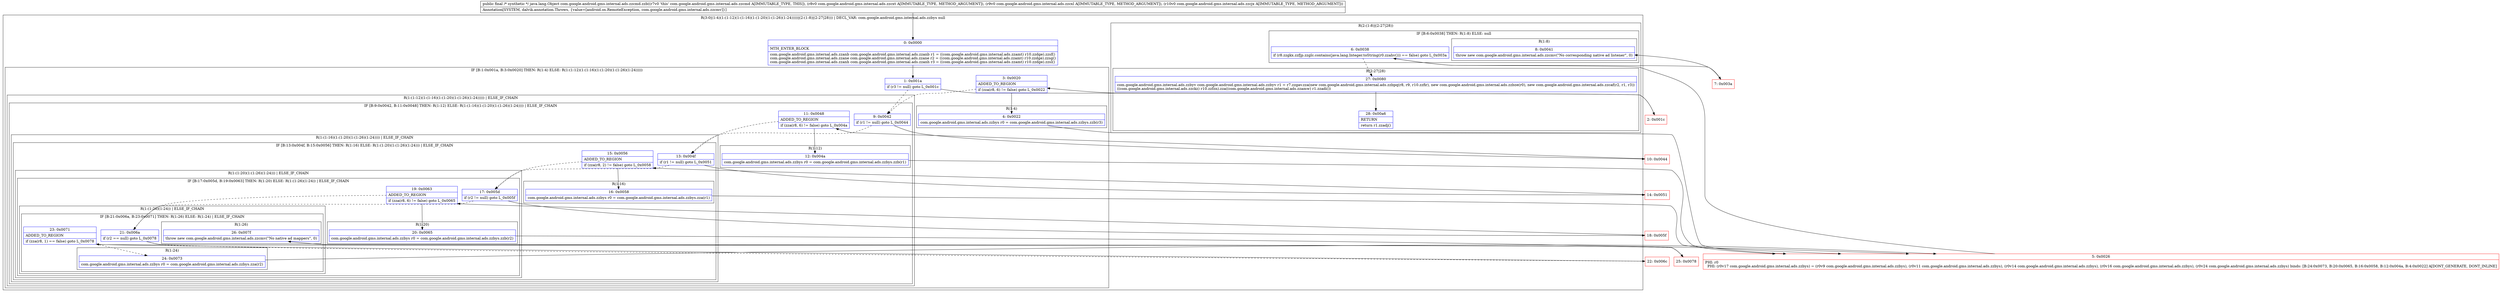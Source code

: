digraph "CFG forcom.google.android.gms.internal.ads.zzcmd.zzb(Lcom\/google\/android\/gms\/internal\/ads\/zzcxt;Lcom\/google\/android\/gms\/internal\/ads\/zzcxl;Lcom\/google\/android\/gms\/internal\/ads\/zzcjx;)Ljava\/lang\/Object;" {
subgraph cluster_Region_2130417761 {
label = "R(3:0|(1:4)(1:(1:12)(1:(1:16)(1:(1:20)(1:(1:26)(1:24)))))|(2:(1:8)|(2:27|28))) | DECL_VAR: com.google.android.gms.internal.ads.zzbys null\l";
node [shape=record,color=blue];
Node_0 [shape=record,label="{0\:\ 0x0000|MTH_ENTER_BLOCK\l|com.google.android.gms.internal.ads.zzanb com.google.android.gms.internal.ads.zzanb r1 = ((com.google.android.gms.internal.ads.zzamt) r10.zzdge).zzsf()\lcom.google.android.gms.internal.ads.zzane com.google.android.gms.internal.ads.zzane r2 = ((com.google.android.gms.internal.ads.zzamt) r10.zzdge).zzsg()\lcom.google.android.gms.internal.ads.zzanh com.google.android.gms.internal.ads.zzanh r3 = ((com.google.android.gms.internal.ads.zzamt) r10.zzdge).zzsl()\l}"];
subgraph cluster_IfRegion_2110859350 {
label = "IF [B:1:0x001a, B:3:0x0020] THEN: R(1:4) ELSE: R(1:(1:12)(1:(1:16)(1:(1:20)(1:(1:26)(1:24)))))";
node [shape=record,color=blue];
Node_1 [shape=record,label="{1\:\ 0x001a|if (r3 != null) goto L_0x001c\l}"];
Node_3 [shape=record,label="{3\:\ 0x0020|ADDED_TO_REGION\l|if (zza(r8, 6) != false) goto L_0x0022\l}"];
subgraph cluster_Region_1843009333 {
label = "R(1:4)";
node [shape=record,color=blue];
Node_4 [shape=record,label="{4\:\ 0x0022|com.google.android.gms.internal.ads.zzbys r0 = com.google.android.gms.internal.ads.zzbys.zzb(r3)\l}"];
}
subgraph cluster_Region_852397938 {
label = "R(1:(1:12)(1:(1:16)(1:(1:20)(1:(1:26)(1:24))))) | ELSE_IF_CHAIN\l";
node [shape=record,color=blue];
subgraph cluster_IfRegion_1955819997 {
label = "IF [B:9:0x0042, B:11:0x0048] THEN: R(1:12) ELSE: R(1:(1:16)(1:(1:20)(1:(1:26)(1:24)))) | ELSE_IF_CHAIN\l";
node [shape=record,color=blue];
Node_9 [shape=record,label="{9\:\ 0x0042|if (r1 != null) goto L_0x0044\l}"];
Node_11 [shape=record,label="{11\:\ 0x0048|ADDED_TO_REGION\l|if (zza(r8, 6) != false) goto L_0x004a\l}"];
subgraph cluster_Region_1601410054 {
label = "R(1:12)";
node [shape=record,color=blue];
Node_12 [shape=record,label="{12\:\ 0x004a|com.google.android.gms.internal.ads.zzbys r0 = com.google.android.gms.internal.ads.zzbys.zzb(r1)\l}"];
}
subgraph cluster_Region_342878558 {
label = "R(1:(1:16)(1:(1:20)(1:(1:26)(1:24)))) | ELSE_IF_CHAIN\l";
node [shape=record,color=blue];
subgraph cluster_IfRegion_1143176423 {
label = "IF [B:13:0x004f, B:15:0x0056] THEN: R(1:16) ELSE: R(1:(1:20)(1:(1:26)(1:24))) | ELSE_IF_CHAIN\l";
node [shape=record,color=blue];
Node_13 [shape=record,label="{13\:\ 0x004f|if (r1 != null) goto L_0x0051\l}"];
Node_15 [shape=record,label="{15\:\ 0x0056|ADDED_TO_REGION\l|if (zza(r8, 2) != false) goto L_0x0058\l}"];
subgraph cluster_Region_1715068050 {
label = "R(1:16)";
node [shape=record,color=blue];
Node_16 [shape=record,label="{16\:\ 0x0058|com.google.android.gms.internal.ads.zzbys r0 = com.google.android.gms.internal.ads.zzbys.zza(r1)\l}"];
}
subgraph cluster_Region_1441578879 {
label = "R(1:(1:20)(1:(1:26)(1:24))) | ELSE_IF_CHAIN\l";
node [shape=record,color=blue];
subgraph cluster_IfRegion_1247490698 {
label = "IF [B:17:0x005d, B:19:0x0063] THEN: R(1:20) ELSE: R(1:(1:26)(1:24)) | ELSE_IF_CHAIN\l";
node [shape=record,color=blue];
Node_17 [shape=record,label="{17\:\ 0x005d|if (r2 != null) goto L_0x005f\l}"];
Node_19 [shape=record,label="{19\:\ 0x0063|ADDED_TO_REGION\l|if (zza(r8, 6) != false) goto L_0x0065\l}"];
subgraph cluster_Region_364948322 {
label = "R(1:20)";
node [shape=record,color=blue];
Node_20 [shape=record,label="{20\:\ 0x0065|com.google.android.gms.internal.ads.zzbys r0 = com.google.android.gms.internal.ads.zzbys.zzb(r2)\l}"];
}
subgraph cluster_Region_1491187546 {
label = "R(1:(1:26)(1:24)) | ELSE_IF_CHAIN\l";
node [shape=record,color=blue];
subgraph cluster_IfRegion_1035282436 {
label = "IF [B:21:0x006a, B:23:0x0071] THEN: R(1:26) ELSE: R(1:24) | ELSE_IF_CHAIN\l";
node [shape=record,color=blue];
Node_21 [shape=record,label="{21\:\ 0x006a|if (r2 == null) goto L_0x0078\l}"];
Node_23 [shape=record,label="{23\:\ 0x0071|ADDED_TO_REGION\l|if (zza(r8, 1) == false) goto L_0x0078\l}"];
subgraph cluster_Region_512886315 {
label = "R(1:26)";
node [shape=record,color=blue];
Node_26 [shape=record,label="{26\:\ 0x007f|throw new com.google.android.gms.internal.ads.zzcmv(\"No native ad mappers\", 0)\l}"];
}
subgraph cluster_Region_1846384767 {
label = "R(1:24)";
node [shape=record,color=blue];
Node_24 [shape=record,label="{24\:\ 0x0073|com.google.android.gms.internal.ads.zzbys r0 = com.google.android.gms.internal.ads.zzbys.zza(r2)\l}"];
}
}
}
}
}
}
}
}
}
}
subgraph cluster_Region_1968978366 {
label = "R(2:(1:8)|(2:27|28))";
node [shape=record,color=blue];
subgraph cluster_IfRegion_1165719341 {
label = "IF [B:6:0x0038] THEN: R(1:8) ELSE: null";
node [shape=record,color=blue];
Node_6 [shape=record,label="{6\:\ 0x0038|if (r8.zzgkx.zzfjp.zzglc.contains(java.lang.Integer.toString(r0.zzahv())) == false) goto L_0x003a\l}"];
subgraph cluster_Region_284513215 {
label = "R(1:8)";
node [shape=record,color=blue];
Node_8 [shape=record,label="{8\:\ 0x0041|throw new com.google.android.gms.internal.ads.zzcmv(\"No corresponding native ad listener\", 0)\l}"];
}
}
subgraph cluster_Region_164320273 {
label = "R(2:27|28)";
node [shape=record,color=blue];
Node_27 [shape=record,label="{27\:\ 0x0080|com.google.android.gms.internal.ads.zzbyv com.google.android.gms.internal.ads.zzbyv r1 = r7.zzgav.zza(new com.google.android.gms.internal.ads.zzbpq(r8, r9, r10.zzfir), new com.google.android.gms.internal.ads.zzbze(r0), new com.google.android.gms.internal.ads.zzcaf(r2, r1, r3))\l((com.google.android.gms.internal.ads.zzckz) r10.zzfzn).zza((com.google.android.gms.internal.ads.zzamw) r1.zzadi())\l}"];
Node_28 [shape=record,label="{28\:\ 0x00a6|RETURN\l|return r1.zzadj()\l}"];
}
}
}
Node_2 [shape=record,color=red,label="{2\:\ 0x001c}"];
Node_5 [shape=record,color=red,label="{5\:\ 0x0026|PHI: r0 \l  PHI: (r0v17 com.google.android.gms.internal.ads.zzbys) = (r0v9 com.google.android.gms.internal.ads.zzbys), (r0v11 com.google.android.gms.internal.ads.zzbys), (r0v14 com.google.android.gms.internal.ads.zzbys), (r0v16 com.google.android.gms.internal.ads.zzbys), (r0v24 com.google.android.gms.internal.ads.zzbys) binds: [B:24:0x0073, B:20:0x0065, B:16:0x0058, B:12:0x004a, B:4:0x0022] A[DONT_GENERATE, DONT_INLINE]\l}"];
Node_7 [shape=record,color=red,label="{7\:\ 0x003a}"];
Node_10 [shape=record,color=red,label="{10\:\ 0x0044}"];
Node_14 [shape=record,color=red,label="{14\:\ 0x0051}"];
Node_18 [shape=record,color=red,label="{18\:\ 0x005f}"];
Node_22 [shape=record,color=red,label="{22\:\ 0x006c}"];
Node_25 [shape=record,color=red,label="{25\:\ 0x0078}"];
MethodNode[shape=record,label="{public final \/* synthetic *\/ java.lang.Object com.google.android.gms.internal.ads.zzcmd.zzb((r7v0 'this' com.google.android.gms.internal.ads.zzcmd A[IMMUTABLE_TYPE, THIS]), (r8v0 com.google.android.gms.internal.ads.zzcxt A[IMMUTABLE_TYPE, METHOD_ARGUMENT]), (r9v0 com.google.android.gms.internal.ads.zzcxl A[IMMUTABLE_TYPE, METHOD_ARGUMENT]), (r10v0 com.google.android.gms.internal.ads.zzcjx A[IMMUTABLE_TYPE, METHOD_ARGUMENT]))  | Annotation[SYSTEM, dalvik.annotation.Throws, \{value=[android.os.RemoteException, com.google.android.gms.internal.ads.zzcmv]\}]\l}"];
MethodNode -> Node_0;
Node_0 -> Node_1;
Node_1 -> Node_2;
Node_1 -> Node_9[style=dashed];
Node_3 -> Node_4;
Node_3 -> Node_9[style=dashed];
Node_4 -> Node_5;
Node_9 -> Node_10;
Node_9 -> Node_13[style=dashed];
Node_11 -> Node_12;
Node_11 -> Node_13[style=dashed];
Node_12 -> Node_5;
Node_13 -> Node_14;
Node_13 -> Node_17[style=dashed];
Node_15 -> Node_16;
Node_15 -> Node_17[style=dashed];
Node_16 -> Node_5;
Node_17 -> Node_18;
Node_17 -> Node_21[style=dashed];
Node_19 -> Node_20;
Node_19 -> Node_21[style=dashed];
Node_20 -> Node_5;
Node_21 -> Node_22[style=dashed];
Node_21 -> Node_25;
Node_23 -> Node_24[style=dashed];
Node_23 -> Node_25;
Node_24 -> Node_5;
Node_6 -> Node_7;
Node_6 -> Node_27[style=dashed];
Node_27 -> Node_28;
Node_2 -> Node_3;
Node_5 -> Node_6;
Node_7 -> Node_8;
Node_10 -> Node_11;
Node_14 -> Node_15;
Node_18 -> Node_19;
Node_22 -> Node_23;
Node_25 -> Node_26;
}

